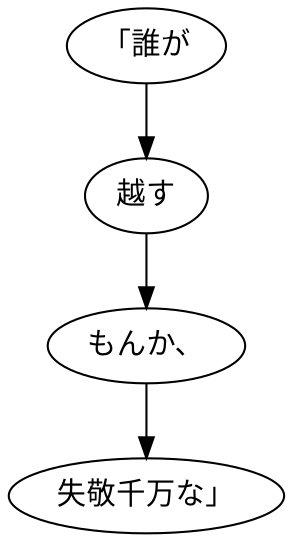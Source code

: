 digraph graph5339 {
	node0 [label="「誰が"];
	node1 [label="越す"];
	node2 [label="もんか、"];
	node3 [label="失敬千万な」"];
	node0 -> node1;
	node1 -> node2;
	node2 -> node3;
}
